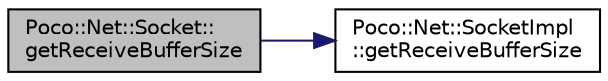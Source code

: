 digraph "Poco::Net::Socket::getReceiveBufferSize"
{
 // LATEX_PDF_SIZE
  edge [fontname="Helvetica",fontsize="10",labelfontname="Helvetica",labelfontsize="10"];
  node [fontname="Helvetica",fontsize="10",shape=record];
  rankdir="LR";
  Node1 [label="Poco::Net::Socket::\lgetReceiveBufferSize",height=0.2,width=0.4,color="black", fillcolor="grey75", style="filled", fontcolor="black",tooltip="Sets the size of the receive buffer."];
  Node1 -> Node2 [color="midnightblue",fontsize="10",style="solid",fontname="Helvetica"];
  Node2 [label="Poco::Net::SocketImpl\l::getReceiveBufferSize",height=0.2,width=0.4,color="black", fillcolor="white", style="filled",URL="$classPoco_1_1Net_1_1SocketImpl.html#a4e4ed01d5eb87858612f1b08db4d8c9e",tooltip="Sets the size of the receive buffer."];
}
